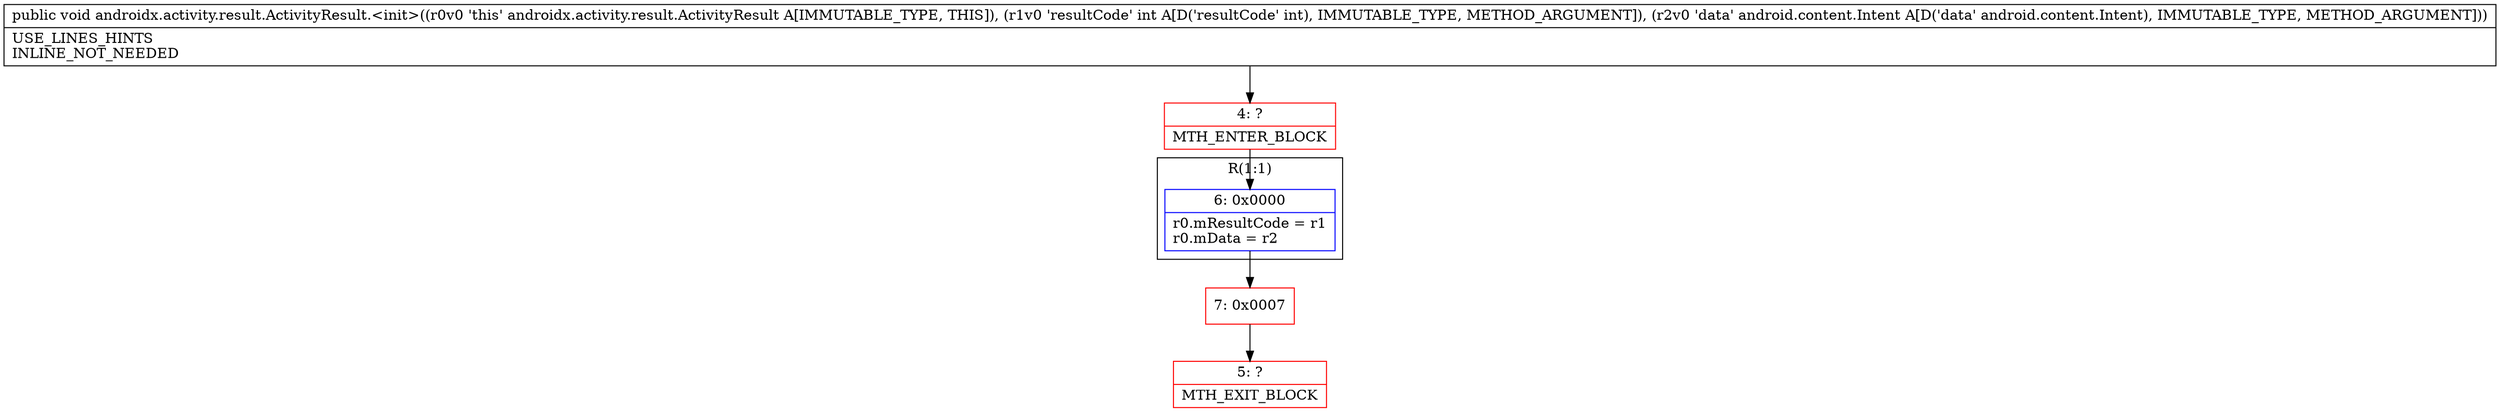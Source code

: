 digraph "CFG forandroidx.activity.result.ActivityResult.\<init\>(ILandroid\/content\/Intent;)V" {
subgraph cluster_Region_1823917451 {
label = "R(1:1)";
node [shape=record,color=blue];
Node_6 [shape=record,label="{6\:\ 0x0000|r0.mResultCode = r1\lr0.mData = r2\l}"];
}
Node_4 [shape=record,color=red,label="{4\:\ ?|MTH_ENTER_BLOCK\l}"];
Node_7 [shape=record,color=red,label="{7\:\ 0x0007}"];
Node_5 [shape=record,color=red,label="{5\:\ ?|MTH_EXIT_BLOCK\l}"];
MethodNode[shape=record,label="{public void androidx.activity.result.ActivityResult.\<init\>((r0v0 'this' androidx.activity.result.ActivityResult A[IMMUTABLE_TYPE, THIS]), (r1v0 'resultCode' int A[D('resultCode' int), IMMUTABLE_TYPE, METHOD_ARGUMENT]), (r2v0 'data' android.content.Intent A[D('data' android.content.Intent), IMMUTABLE_TYPE, METHOD_ARGUMENT]))  | USE_LINES_HINTS\lINLINE_NOT_NEEDED\l}"];
MethodNode -> Node_4;Node_6 -> Node_7;
Node_4 -> Node_6;
Node_7 -> Node_5;
}

